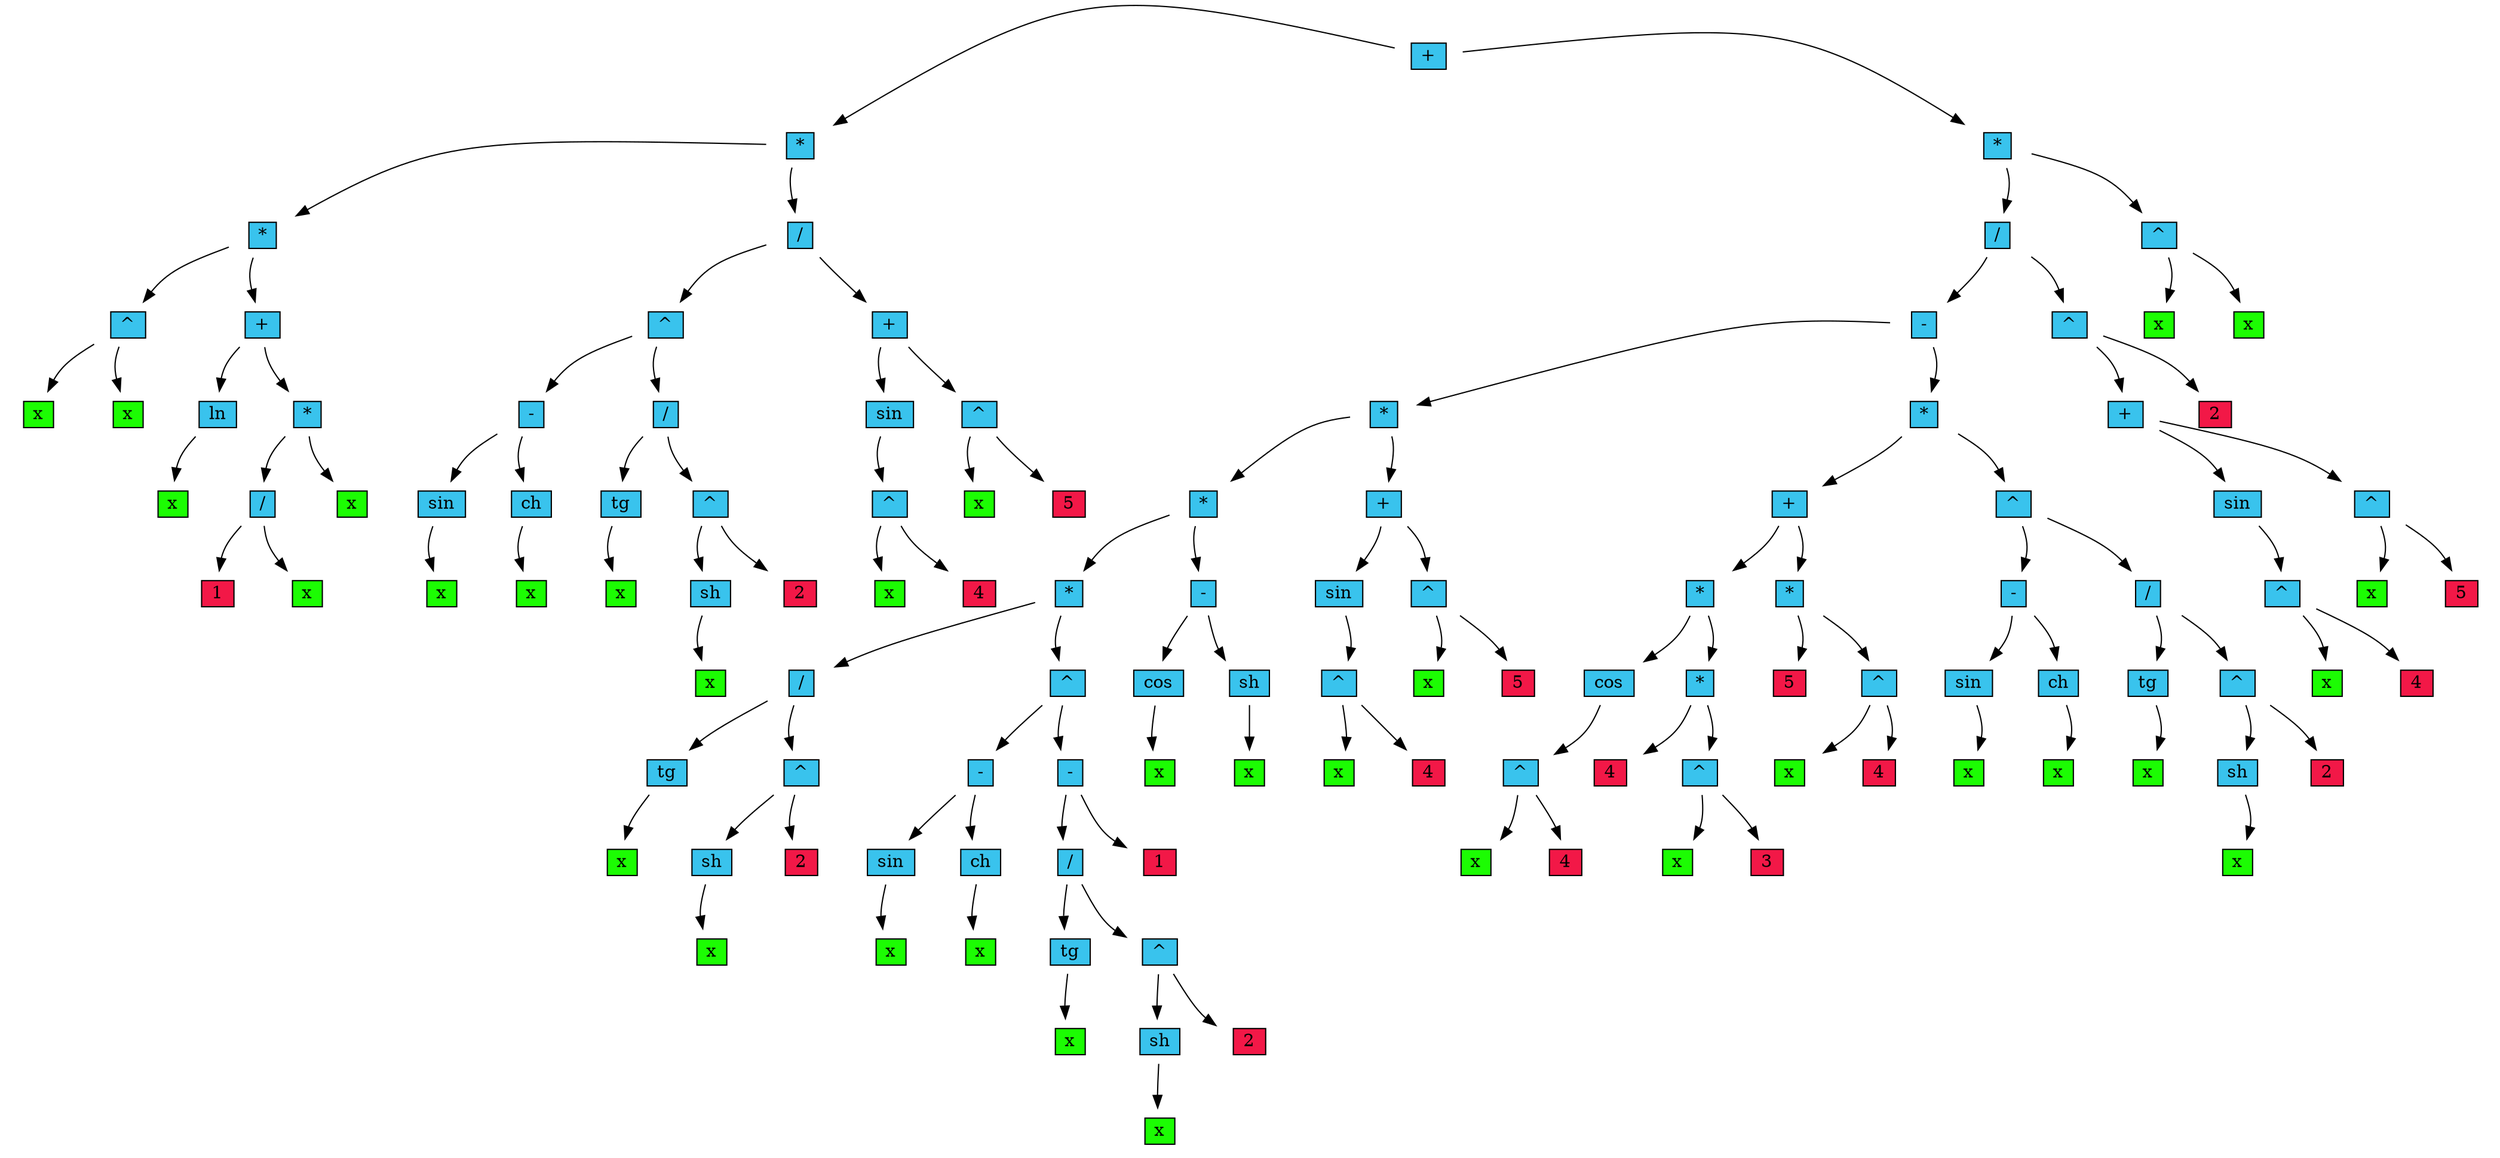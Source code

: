 digraph {
    rankdir = VR
    graph [splines = curved];
    bgcolor = "white";
    node [shape = "plaintext", style = "solid"];

                    node_0x604000002910
                    [
                        label=
                        <
                        <table border="0" cellborder="1" cellspacing="0">
                            <tr><td colspan="2" bgcolor = "#39c3ed">
 + </td>
                            </tr>
                        </table>
                        >
                    ]
                    

                    node_0x6040000028d0
                    [
                        label=
                        <
                        <table border="0" cellborder="1" cellspacing="0">
                            <tr><td colspan="2" bgcolor = "#39c3ed">
 * </td>
                            </tr>
                        </table>
                        >
                    ]
                    
                    node_0x604000002910 -> node_0x6040000028d0;

                    node_0x604000002890
                    [
                        label=
                        <
                        <table border="0" cellborder="1" cellspacing="0">
                            <tr><td colspan="2" bgcolor = "#39c3ed">
 * </td>
                            </tr>
                        </table>
                        >
                    ]
                    
                    node_0x6040000028d0 -> node_0x604000002890;

                    node_0x604000002850
                    [
                        label=
                        <
                        <table border="0" cellborder="1" cellspacing="0">
                            <tr><td colspan="2" bgcolor = "#39c3ed">
 ^ </td>
                            </tr>
                        </table>
                        >
                    ]
                    
                    node_0x604000002890 -> node_0x604000002850;

                    node_0x604000002810
                    [
                        label=
                        <
                        <table border="0" cellborder="1" cellspacing="0">
                            <tr><td colspan="2" bgcolor = "#1cfc03">
 x </td>
                            </tr>
                        </table>
                        >
                    ]
                    
                    node_0x604000002850 -> node_0x604000002810;

                    node_0x6040000027d0
                    [
                        label=
                        <
                        <table border="0" cellborder="1" cellspacing="0">
                            <tr><td colspan="2" bgcolor = "#1cfc03">
 x </td>
                            </tr>
                        </table>
                        >
                    ]
                    
                    node_0x604000002850 -> node_0x6040000027d0;

                    node_0x604000002790
                    [
                        label=
                        <
                        <table border="0" cellborder="1" cellspacing="0">
                            <tr><td colspan="2" bgcolor = "#39c3ed">
 + </td>
                            </tr>
                        </table>
                        >
                    ]
                    
                    node_0x604000002890 -> node_0x604000002790;

                    node_0x604000002750
                    [
                        label=
                        <
                        <table border="0" cellborder="1" cellspacing="0">
                            <tr><td colspan="2" bgcolor = "#39c3ed">
 ln </td>
                            </tr>
                        </table>
                        >
                    ]
                    
                    node_0x604000002790 -> node_0x604000002750;

                    node_0x6040000026d0
                    [
                        label=
                        <
                        <table border="0" cellborder="1" cellspacing="0">
                            <tr><td colspan="2" bgcolor = "#1cfc03">
 x </td>
                            </tr>
                        </table>
                        >
                    ]
                    
                    node_0x604000002750 -> node_0x6040000026d0;

                    node_0x604000002650
                    [
                        label=
                        <
                        <table border="0" cellborder="1" cellspacing="0">
                            <tr><td colspan="2" bgcolor = "#39c3ed">
 * </td>
                            </tr>
                        </table>
                        >
                    ]
                    
                    node_0x604000002790 -> node_0x604000002650;

                    node_0x604000002610
                    [
                        label=
                        <
                        <table border="0" cellborder="1" cellspacing="0">
                            <tr><td colspan="2" bgcolor = "#39c3ed">
 / </td>
                            </tr>
                        </table>
                        >
                    ]
                    
                    node_0x604000002650 -> node_0x604000002610;

                    node_0x6040000025d0
                    [
                        label=
                        <
                        <table border="0" cellborder="1" cellspacing="0">
                            <tr><td colspan="2" bgcolor = "#f21847">
 1 </td>
                            </tr>
                        </table>
                        >
                    ]
                    
                    node_0x604000002610 -> node_0x6040000025d0;

                    node_0x604000002590
                    [
                        label=
                        <
                        <table border="0" cellborder="1" cellspacing="0">
                            <tr><td colspan="2" bgcolor = "#1cfc03">
 x </td>
                            </tr>
                        </table>
                        >
                    ]
                    
                    node_0x604000002610 -> node_0x604000002590;

                    node_0x604000002550
                    [
                        label=
                        <
                        <table border="0" cellborder="1" cellspacing="0">
                            <tr><td colspan="2" bgcolor = "#1cfc03">
 x </td>
                            </tr>
                        </table>
                        >
                    ]
                    
                    node_0x604000002650 -> node_0x604000002550;

                    node_0x604000001ed0
                    [
                        label=
                        <
                        <table border="0" cellborder="1" cellspacing="0">
                            <tr><td colspan="2" bgcolor = "#39c3ed">
 / </td>
                            </tr>
                        </table>
                        >
                    ]
                    
                    node_0x6040000028d0 -> node_0x604000001ed0;

                    node_0x604000001f10
                    [
                        label=
                        <
                        <table border="0" cellborder="1" cellspacing="0">
                            <tr><td colspan="2" bgcolor = "#39c3ed">
 ^ </td>
                            </tr>
                        </table>
                        >
                    ]
                    
                    node_0x604000001ed0 -> node_0x604000001f10;

                    node_0x604000001f50
                    [
                        label=
                        <
                        <table border="0" cellborder="1" cellspacing="0">
                            <tr><td colspan="2" bgcolor = "#39c3ed">
 - </td>
                            </tr>
                        </table>
                        >
                    ]
                    
                    node_0x604000001f10 -> node_0x604000001f50;

                    node_0x604000001f90
                    [
                        label=
                        <
                        <table border="0" cellborder="1" cellspacing="0">
                            <tr><td colspan="2" bgcolor = "#39c3ed">
 sin </td>
                            </tr>
                        </table>
                        >
                    ]
                    
                    node_0x604000001f50 -> node_0x604000001f90;

                    node_0x604000001fd0
                    [
                        label=
                        <
                        <table border="0" cellborder="1" cellspacing="0">
                            <tr><td colspan="2" bgcolor = "#1cfc03">
 x </td>
                            </tr>
                        </table>
                        >
                    ]
                    
                    node_0x604000001f90 -> node_0x604000001fd0;

                    node_0x604000002010
                    [
                        label=
                        <
                        <table border="0" cellborder="1" cellspacing="0">
                            <tr><td colspan="2" bgcolor = "#39c3ed">
 ch </td>
                            </tr>
                        </table>
                        >
                    ]
                    
                    node_0x604000001f50 -> node_0x604000002010;

                    node_0x604000002050
                    [
                        label=
                        <
                        <table border="0" cellborder="1" cellspacing="0">
                            <tr><td colspan="2" bgcolor = "#1cfc03">
 x </td>
                            </tr>
                        </table>
                        >
                    ]
                    
                    node_0x604000002010 -> node_0x604000002050;

                    node_0x604000002090
                    [
                        label=
                        <
                        <table border="0" cellborder="1" cellspacing="0">
                            <tr><td colspan="2" bgcolor = "#39c3ed">
 / </td>
                            </tr>
                        </table>
                        >
                    ]
                    
                    node_0x604000001f10 -> node_0x604000002090;

                    node_0x6040000020d0
                    [
                        label=
                        <
                        <table border="0" cellborder="1" cellspacing="0">
                            <tr><td colspan="2" bgcolor = "#39c3ed">
 tg </td>
                            </tr>
                        </table>
                        >
                    ]
                    
                    node_0x604000002090 -> node_0x6040000020d0;

                    node_0x604000002110
                    [
                        label=
                        <
                        <table border="0" cellborder="1" cellspacing="0">
                            <tr><td colspan="2" bgcolor = "#1cfc03">
 x </td>
                            </tr>
                        </table>
                        >
                    ]
                    
                    node_0x6040000020d0 -> node_0x604000002110;

                    node_0x604000002150
                    [
                        label=
                        <
                        <table border="0" cellborder="1" cellspacing="0">
                            <tr><td colspan="2" bgcolor = "#39c3ed">
 ^ </td>
                            </tr>
                        </table>
                        >
                    ]
                    
                    node_0x604000002090 -> node_0x604000002150;

                    node_0x604000002190
                    [
                        label=
                        <
                        <table border="0" cellborder="1" cellspacing="0">
                            <tr><td colspan="2" bgcolor = "#39c3ed">
 sh </td>
                            </tr>
                        </table>
                        >
                    ]
                    
                    node_0x604000002150 -> node_0x604000002190;

                    node_0x6040000021d0
                    [
                        label=
                        <
                        <table border="0" cellborder="1" cellspacing="0">
                            <tr><td colspan="2" bgcolor = "#1cfc03">
 x </td>
                            </tr>
                        </table>
                        >
                    ]
                    
                    node_0x604000002190 -> node_0x6040000021d0;

                    node_0x604000002210
                    [
                        label=
                        <
                        <table border="0" cellborder="1" cellspacing="0">
                            <tr><td colspan="2" bgcolor = "#f21847">
 2 </td>
                            </tr>
                        </table>
                        >
                    ]
                    
                    node_0x604000002150 -> node_0x604000002210;

                    node_0x604000002250
                    [
                        label=
                        <
                        <table border="0" cellborder="1" cellspacing="0">
                            <tr><td colspan="2" bgcolor = "#39c3ed">
 + </td>
                            </tr>
                        </table>
                        >
                    ]
                    
                    node_0x604000001ed0 -> node_0x604000002250;

                    node_0x604000002290
                    [
                        label=
                        <
                        <table border="0" cellborder="1" cellspacing="0">
                            <tr><td colspan="2" bgcolor = "#39c3ed">
 sin </td>
                            </tr>
                        </table>
                        >
                    ]
                    
                    node_0x604000002250 -> node_0x604000002290;

                    node_0x6040000022d0
                    [
                        label=
                        <
                        <table border="0" cellborder="1" cellspacing="0">
                            <tr><td colspan="2" bgcolor = "#39c3ed">
 ^ </td>
                            </tr>
                        </table>
                        >
                    ]
                    
                    node_0x604000002290 -> node_0x6040000022d0;

                    node_0x604000002310
                    [
                        label=
                        <
                        <table border="0" cellborder="1" cellspacing="0">
                            <tr><td colspan="2" bgcolor = "#1cfc03">
 x </td>
                            </tr>
                        </table>
                        >
                    ]
                    
                    node_0x6040000022d0 -> node_0x604000002310;

                    node_0x604000002350
                    [
                        label=
                        <
                        <table border="0" cellborder="1" cellspacing="0">
                            <tr><td colspan="2" bgcolor = "#f21847">
 4 </td>
                            </tr>
                        </table>
                        >
                    ]
                    
                    node_0x6040000022d0 -> node_0x604000002350;

                    node_0x604000002390
                    [
                        label=
                        <
                        <table border="0" cellborder="1" cellspacing="0">
                            <tr><td colspan="2" bgcolor = "#39c3ed">
 ^ </td>
                            </tr>
                        </table>
                        >
                    ]
                    
                    node_0x604000002250 -> node_0x604000002390;

                    node_0x6040000023d0
                    [
                        label=
                        <
                        <table border="0" cellborder="1" cellspacing="0">
                            <tr><td colspan="2" bgcolor = "#1cfc03">
 x </td>
                            </tr>
                        </table>
                        >
                    ]
                    
                    node_0x604000002390 -> node_0x6040000023d0;

                    node_0x604000002410
                    [
                        label=
                        <
                        <table border="0" cellborder="1" cellspacing="0">
                            <tr><td colspan="2" bgcolor = "#f21847">
 5 </td>
                            </tr>
                        </table>
                        >
                    ]
                    
                    node_0x604000002390 -> node_0x604000002410;

                    node_0x604000001e90
                    [
                        label=
                        <
                        <table border="0" cellborder="1" cellspacing="0">
                            <tr><td colspan="2" bgcolor = "#39c3ed">
 * </td>
                            </tr>
                        </table>
                        >
                    ]
                    
                    node_0x604000002910 -> node_0x604000001e90;

                    node_0x604000001e50
                    [
                        label=
                        <
                        <table border="0" cellborder="1" cellspacing="0">
                            <tr><td colspan="2" bgcolor = "#39c3ed">
 / </td>
                            </tr>
                        </table>
                        >
                    ]
                    
                    node_0x604000001e90 -> node_0x604000001e50;

                    node_0x604000001e10
                    [
                        label=
                        <
                        <table border="0" cellborder="1" cellspacing="0">
                            <tr><td colspan="2" bgcolor = "#39c3ed">
 - </td>
                            </tr>
                        </table>
                        >
                    ]
                    
                    node_0x604000001e50 -> node_0x604000001e10;

                    node_0x604000001dd0
                    [
                        label=
                        <
                        <table border="0" cellborder="1" cellspacing="0">
                            <tr><td colspan="2" bgcolor = "#39c3ed">
 * </td>
                            </tr>
                        </table>
                        >
                    ]
                    
                    node_0x604000001e10 -> node_0x604000001dd0;

                    node_0x604000001d90
                    [
                        label=
                        <
                        <table border="0" cellborder="1" cellspacing="0">
                            <tr><td colspan="2" bgcolor = "#39c3ed">
 * </td>
                            </tr>
                        </table>
                        >
                    ]
                    
                    node_0x604000001dd0 -> node_0x604000001d90;

                    node_0x604000001d50
                    [
                        label=
                        <
                        <table border="0" cellborder="1" cellspacing="0">
                            <tr><td colspan="2" bgcolor = "#39c3ed">
 * </td>
                            </tr>
                        </table>
                        >
                    ]
                    
                    node_0x604000001d90 -> node_0x604000001d50;

                    node_0x604000001b90
                    [
                        label=
                        <
                        <table border="0" cellborder="1" cellspacing="0">
                            <tr><td colspan="2" bgcolor = "#39c3ed">
 / </td>
                            </tr>
                        </table>
                        >
                    ]
                    
                    node_0x604000001d50 -> node_0x604000001b90;

                    node_0x604000001bd0
                    [
                        label=
                        <
                        <table border="0" cellborder="1" cellspacing="0">
                            <tr><td colspan="2" bgcolor = "#39c3ed">
 tg </td>
                            </tr>
                        </table>
                        >
                    ]
                    
                    node_0x604000001b90 -> node_0x604000001bd0;

                    node_0x604000001c10
                    [
                        label=
                        <
                        <table border="0" cellborder="1" cellspacing="0">
                            <tr><td colspan="2" bgcolor = "#1cfc03">
 x </td>
                            </tr>
                        </table>
                        >
                    ]
                    
                    node_0x604000001bd0 -> node_0x604000001c10;

                    node_0x604000001c50
                    [
                        label=
                        <
                        <table border="0" cellborder="1" cellspacing="0">
                            <tr><td colspan="2" bgcolor = "#39c3ed">
 ^ </td>
                            </tr>
                        </table>
                        >
                    ]
                    
                    node_0x604000001b90 -> node_0x604000001c50;

                    node_0x604000001c90
                    [
                        label=
                        <
                        <table border="0" cellborder="1" cellspacing="0">
                            <tr><td colspan="2" bgcolor = "#39c3ed">
 sh </td>
                            </tr>
                        </table>
                        >
                    ]
                    
                    node_0x604000001c50 -> node_0x604000001c90;

                    node_0x604000001cd0
                    [
                        label=
                        <
                        <table border="0" cellborder="1" cellspacing="0">
                            <tr><td colspan="2" bgcolor = "#1cfc03">
 x </td>
                            </tr>
                        </table>
                        >
                    ]
                    
                    node_0x604000001c90 -> node_0x604000001cd0;

                    node_0x604000001d10
                    [
                        label=
                        <
                        <table border="0" cellborder="1" cellspacing="0">
                            <tr><td colspan="2" bgcolor = "#f21847">
 2 </td>
                            </tr>
                        </table>
                        >
                    ]
                    
                    node_0x604000001c50 -> node_0x604000001d10;

                    node_0x604000001b50
                    [
                        label=
                        <
                        <table border="0" cellborder="1" cellspacing="0">
                            <tr><td colspan="2" bgcolor = "#39c3ed">
 ^ </td>
                            </tr>
                        </table>
                        >
                    ]
                    
                    node_0x604000001d50 -> node_0x604000001b50;

                    node_0x604000001a10
                    [
                        label=
                        <
                        <table border="0" cellborder="1" cellspacing="0">
                            <tr><td colspan="2" bgcolor = "#39c3ed">
 - </td>
                            </tr>
                        </table>
                        >
                    ]
                    
                    node_0x604000001b50 -> node_0x604000001a10;

                    node_0x604000001a50
                    [
                        label=
                        <
                        <table border="0" cellborder="1" cellspacing="0">
                            <tr><td colspan="2" bgcolor = "#39c3ed">
 sin </td>
                            </tr>
                        </table>
                        >
                    ]
                    
                    node_0x604000001a10 -> node_0x604000001a50;

                    node_0x604000001a90
                    [
                        label=
                        <
                        <table border="0" cellborder="1" cellspacing="0">
                            <tr><td colspan="2" bgcolor = "#1cfc03">
 x </td>
                            </tr>
                        </table>
                        >
                    ]
                    
                    node_0x604000001a50 -> node_0x604000001a90;

                    node_0x604000001ad0
                    [
                        label=
                        <
                        <table border="0" cellborder="1" cellspacing="0">
                            <tr><td colspan="2" bgcolor = "#39c3ed">
 ch </td>
                            </tr>
                        </table>
                        >
                    ]
                    
                    node_0x604000001a10 -> node_0x604000001ad0;

                    node_0x604000001b10
                    [
                        label=
                        <
                        <table border="0" cellborder="1" cellspacing="0">
                            <tr><td colspan="2" bgcolor = "#1cfc03">
 x </td>
                            </tr>
                        </table>
                        >
                    ]
                    
                    node_0x604000001ad0 -> node_0x604000001b10;

                    node_0x6040000019d0
                    [
                        label=
                        <
                        <table border="0" cellborder="1" cellspacing="0">
                            <tr><td colspan="2" bgcolor = "#39c3ed">
 - </td>
                            </tr>
                        </table>
                        >
                    ]
                    
                    node_0x604000001b50 -> node_0x6040000019d0;

                    node_0x604000001810
                    [
                        label=
                        <
                        <table border="0" cellborder="1" cellspacing="0">
                            <tr><td colspan="2" bgcolor = "#39c3ed">
 / </td>
                            </tr>
                        </table>
                        >
                    ]
                    
                    node_0x6040000019d0 -> node_0x604000001810;

                    node_0x604000001850
                    [
                        label=
                        <
                        <table border="0" cellborder="1" cellspacing="0">
                            <tr><td colspan="2" bgcolor = "#39c3ed">
 tg </td>
                            </tr>
                        </table>
                        >
                    ]
                    
                    node_0x604000001810 -> node_0x604000001850;

                    node_0x604000001890
                    [
                        label=
                        <
                        <table border="0" cellborder="1" cellspacing="0">
                            <tr><td colspan="2" bgcolor = "#1cfc03">
 x </td>
                            </tr>
                        </table>
                        >
                    ]
                    
                    node_0x604000001850 -> node_0x604000001890;

                    node_0x6040000018d0
                    [
                        label=
                        <
                        <table border="0" cellborder="1" cellspacing="0">
                            <tr><td colspan="2" bgcolor = "#39c3ed">
 ^ </td>
                            </tr>
                        </table>
                        >
                    ]
                    
                    node_0x604000001810 -> node_0x6040000018d0;

                    node_0x604000001910
                    [
                        label=
                        <
                        <table border="0" cellborder="1" cellspacing="0">
                            <tr><td colspan="2" bgcolor = "#39c3ed">
 sh </td>
                            </tr>
                        </table>
                        >
                    ]
                    
                    node_0x6040000018d0 -> node_0x604000001910;

                    node_0x604000001950
                    [
                        label=
                        <
                        <table border="0" cellborder="1" cellspacing="0">
                            <tr><td colspan="2" bgcolor = "#1cfc03">
 x </td>
                            </tr>
                        </table>
                        >
                    ]
                    
                    node_0x604000001910 -> node_0x604000001950;

                    node_0x604000001990
                    [
                        label=
                        <
                        <table border="0" cellborder="1" cellspacing="0">
                            <tr><td colspan="2" bgcolor = "#f21847">
 2 </td>
                            </tr>
                        </table>
                        >
                    ]
                    
                    node_0x6040000018d0 -> node_0x604000001990;

                    node_0x6040000017d0
                    [
                        label=
                        <
                        <table border="0" cellborder="1" cellspacing="0">
                            <tr><td colspan="2" bgcolor = "#f21847">
 1 </td>
                            </tr>
                        </table>
                        >
                    ]
                    
                    node_0x6040000019d0 -> node_0x6040000017d0;

                    node_0x604000001790
                    [
                        label=
                        <
                        <table border="0" cellborder="1" cellspacing="0">
                            <tr><td colspan="2" bgcolor = "#39c3ed">
 - </td>
                            </tr>
                        </table>
                        >
                    ]
                    
                    node_0x604000001d90 -> node_0x604000001790;

                    node_0x604000001750
                    [
                        label=
                        <
                        <table border="0" cellborder="1" cellspacing="0">
                            <tr><td colspan="2" bgcolor = "#39c3ed">
 cos </td>
                            </tr>
                        </table>
                        >
                    ]
                    
                    node_0x604000001790 -> node_0x604000001750;

                    node_0x6040000016d0
                    [
                        label=
                        <
                        <table border="0" cellborder="1" cellspacing="0">
                            <tr><td colspan="2" bgcolor = "#1cfc03">
 x </td>
                            </tr>
                        </table>
                        >
                    ]
                    
                    node_0x604000001750 -> node_0x6040000016d0;

                    node_0x604000001650
                    [
                        label=
                        <
                        <table border="0" cellborder="1" cellspacing="0">
                            <tr><td colspan="2" bgcolor = "#39c3ed">
 sh </td>
                            </tr>
                        </table>
                        >
                    ]
                    
                    node_0x604000001790 -> node_0x604000001650;

                    node_0x6040000015d0
                    [
                        label=
                        <
                        <table border="0" cellborder="1" cellspacing="0">
                            <tr><td colspan="2" bgcolor = "#1cfc03">
 x </td>
                            </tr>
                        </table>
                        >
                    ]
                    
                    node_0x604000001650 -> node_0x6040000015d0;

                    node_0x604000001390
                    [
                        label=
                        <
                        <table border="0" cellborder="1" cellspacing="0">
                            <tr><td colspan="2" bgcolor = "#39c3ed">
 + </td>
                            </tr>
                        </table>
                        >
                    ]
                    
                    node_0x604000001dd0 -> node_0x604000001390;

                    node_0x6040000013d0
                    [
                        label=
                        <
                        <table border="0" cellborder="1" cellspacing="0">
                            <tr><td colspan="2" bgcolor = "#39c3ed">
 sin </td>
                            </tr>
                        </table>
                        >
                    ]
                    
                    node_0x604000001390 -> node_0x6040000013d0;

                    node_0x604000001410
                    [
                        label=
                        <
                        <table border="0" cellborder="1" cellspacing="0">
                            <tr><td colspan="2" bgcolor = "#39c3ed">
 ^ </td>
                            </tr>
                        </table>
                        >
                    ]
                    
                    node_0x6040000013d0 -> node_0x604000001410;

                    node_0x604000001450
                    [
                        label=
                        <
                        <table border="0" cellborder="1" cellspacing="0">
                            <tr><td colspan="2" bgcolor = "#1cfc03">
 x </td>
                            </tr>
                        </table>
                        >
                    ]
                    
                    node_0x604000001410 -> node_0x604000001450;

                    node_0x604000001490
                    [
                        label=
                        <
                        <table border="0" cellborder="1" cellspacing="0">
                            <tr><td colspan="2" bgcolor = "#f21847">
 4 </td>
                            </tr>
                        </table>
                        >
                    ]
                    
                    node_0x604000001410 -> node_0x604000001490;

                    node_0x6040000014d0
                    [
                        label=
                        <
                        <table border="0" cellborder="1" cellspacing="0">
                            <tr><td colspan="2" bgcolor = "#39c3ed">
 ^ </td>
                            </tr>
                        </table>
                        >
                    ]
                    
                    node_0x604000001390 -> node_0x6040000014d0;

                    node_0x604000001510
                    [
                        label=
                        <
                        <table border="0" cellborder="1" cellspacing="0">
                            <tr><td colspan="2" bgcolor = "#1cfc03">
 x </td>
                            </tr>
                        </table>
                        >
                    ]
                    
                    node_0x6040000014d0 -> node_0x604000001510;

                    node_0x604000001550
                    [
                        label=
                        <
                        <table border="0" cellborder="1" cellspacing="0">
                            <tr><td colspan="2" bgcolor = "#f21847">
 5 </td>
                            </tr>
                        </table>
                        >
                    ]
                    
                    node_0x6040000014d0 -> node_0x604000001550;

                    node_0x604000001350
                    [
                        label=
                        <
                        <table border="0" cellborder="1" cellspacing="0">
                            <tr><td colspan="2" bgcolor = "#39c3ed">
 * </td>
                            </tr>
                        </table>
                        >
                    ]
                    
                    node_0x604000001e10 -> node_0x604000001350;

                    node_0x604000001310
                    [
                        label=
                        <
                        <table border="0" cellborder="1" cellspacing="0">
                            <tr><td colspan="2" bgcolor = "#39c3ed">
 + </td>
                            </tr>
                        </table>
                        >
                    ]
                    
                    node_0x604000001350 -> node_0x604000001310;

                    node_0x6040000012d0
                    [
                        label=
                        <
                        <table border="0" cellborder="1" cellspacing="0">
                            <tr><td colspan="2" bgcolor = "#39c3ed">
 * </td>
                            </tr>
                        </table>
                        >
                    ]
                    
                    node_0x604000001310 -> node_0x6040000012d0;

                    node_0x604000001290
                    [
                        label=
                        <
                        <table border="0" cellborder="1" cellspacing="0">
                            <tr><td colspan="2" bgcolor = "#39c3ed">
 cos </td>
                            </tr>
                        </table>
                        >
                    ]
                    
                    node_0x6040000012d0 -> node_0x604000001290;

                    node_0x6040000011d0
                    [
                        label=
                        <
                        <table border="0" cellborder="1" cellspacing="0">
                            <tr><td colspan="2" bgcolor = "#39c3ed">
 ^ </td>
                            </tr>
                        </table>
                        >
                    ]
                    
                    node_0x604000001290 -> node_0x6040000011d0;

                    node_0x604000001210
                    [
                        label=
                        <
                        <table border="0" cellborder="1" cellspacing="0">
                            <tr><td colspan="2" bgcolor = "#1cfc03">
 x </td>
                            </tr>
                        </table>
                        >
                    ]
                    
                    node_0x6040000011d0 -> node_0x604000001210;

                    node_0x604000001250
                    [
                        label=
                        <
                        <table border="0" cellborder="1" cellspacing="0">
                            <tr><td colspan="2" bgcolor = "#f21847">
 4 </td>
                            </tr>
                        </table>
                        >
                    ]
                    
                    node_0x6040000011d0 -> node_0x604000001250;

                    node_0x604000001190
                    [
                        label=
                        <
                        <table border="0" cellborder="1" cellspacing="0">
                            <tr><td colspan="2" bgcolor = "#39c3ed">
 * </td>
                            </tr>
                        </table>
                        >
                    ]
                    
                    node_0x6040000012d0 -> node_0x604000001190;

                    node_0x604000001110
                    [
                        label=
                        <
                        <table border="0" cellborder="1" cellspacing="0">
                            <tr><td colspan="2" bgcolor = "#f21847">
 4 </td>
                            </tr>
                        </table>
                        >
                    ]
                    
                    node_0x604000001190 -> node_0x604000001110;

                    node_0x6040000010d0
                    [
                        label=
                        <
                        <table border="0" cellborder="1" cellspacing="0">
                            <tr><td colspan="2" bgcolor = "#39c3ed">
 ^ </td>
                            </tr>
                        </table>
                        >
                    ]
                    
                    node_0x604000001190 -> node_0x6040000010d0;

                    node_0x604000001090
                    [
                        label=
                        <
                        <table border="0" cellborder="1" cellspacing="0">
                            <tr><td colspan="2" bgcolor = "#1cfc03">
 x </td>
                            </tr>
                        </table>
                        >
                    ]
                    
                    node_0x6040000010d0 -> node_0x604000001090;

                    node_0x604000001050
                    [
                        label=
                        <
                        <table border="0" cellborder="1" cellspacing="0">
                            <tr><td colspan="2" bgcolor = "#f21847">
 3 </td>
                            </tr>
                        </table>
                        >
                    ]
                    
                    node_0x6040000010d0 -> node_0x604000001050;

                    node_0x604000000f50
                    [
                        label=
                        <
                        <table border="0" cellborder="1" cellspacing="0">
                            <tr><td colspan="2" bgcolor = "#39c3ed">
 * </td>
                            </tr>
                        </table>
                        >
                    ]
                    
                    node_0x604000001310 -> node_0x604000000f50;

                    node_0x604000000ed0
                    [
                        label=
                        <
                        <table border="0" cellborder="1" cellspacing="0">
                            <tr><td colspan="2" bgcolor = "#f21847">
 5 </td>
                            </tr>
                        </table>
                        >
                    ]
                    
                    node_0x604000000f50 -> node_0x604000000ed0;

                    node_0x604000000e90
                    [
                        label=
                        <
                        <table border="0" cellborder="1" cellspacing="0">
                            <tr><td colspan="2" bgcolor = "#39c3ed">
 ^ </td>
                            </tr>
                        </table>
                        >
                    ]
                    
                    node_0x604000000f50 -> node_0x604000000e90;

                    node_0x604000000e50
                    [
                        label=
                        <
                        <table border="0" cellborder="1" cellspacing="0">
                            <tr><td colspan="2" bgcolor = "#1cfc03">
 x </td>
                            </tr>
                        </table>
                        >
                    ]
                    
                    node_0x604000000e90 -> node_0x604000000e50;

                    node_0x604000000e10
                    [
                        label=
                        <
                        <table border="0" cellborder="1" cellspacing="0">
                            <tr><td colspan="2" bgcolor = "#f21847">
 4 </td>
                            </tr>
                        </table>
                        >
                    ]
                    
                    node_0x604000000e90 -> node_0x604000000e10;

                    node_0x604000000a10
                    [
                        label=
                        <
                        <table border="0" cellborder="1" cellspacing="0">
                            <tr><td colspan="2" bgcolor = "#39c3ed">
 ^ </td>
                            </tr>
                        </table>
                        >
                    ]
                    
                    node_0x604000001350 -> node_0x604000000a10;

                    node_0x604000000a50
                    [
                        label=
                        <
                        <table border="0" cellborder="1" cellspacing="0">
                            <tr><td colspan="2" bgcolor = "#39c3ed">
 - </td>
                            </tr>
                        </table>
                        >
                    ]
                    
                    node_0x604000000a10 -> node_0x604000000a50;

                    node_0x604000000a90
                    [
                        label=
                        <
                        <table border="0" cellborder="1" cellspacing="0">
                            <tr><td colspan="2" bgcolor = "#39c3ed">
 sin </td>
                            </tr>
                        </table>
                        >
                    ]
                    
                    node_0x604000000a50 -> node_0x604000000a90;

                    node_0x604000000ad0
                    [
                        label=
                        <
                        <table border="0" cellborder="1" cellspacing="0">
                            <tr><td colspan="2" bgcolor = "#1cfc03">
 x </td>
                            </tr>
                        </table>
                        >
                    ]
                    
                    node_0x604000000a90 -> node_0x604000000ad0;

                    node_0x604000000b10
                    [
                        label=
                        <
                        <table border="0" cellborder="1" cellspacing="0">
                            <tr><td colspan="2" bgcolor = "#39c3ed">
 ch </td>
                            </tr>
                        </table>
                        >
                    ]
                    
                    node_0x604000000a50 -> node_0x604000000b10;

                    node_0x604000000b50
                    [
                        label=
                        <
                        <table border="0" cellborder="1" cellspacing="0">
                            <tr><td colspan="2" bgcolor = "#1cfc03">
 x </td>
                            </tr>
                        </table>
                        >
                    ]
                    
                    node_0x604000000b10 -> node_0x604000000b50;

                    node_0x604000000b90
                    [
                        label=
                        <
                        <table border="0" cellborder="1" cellspacing="0">
                            <tr><td colspan="2" bgcolor = "#39c3ed">
 / </td>
                            </tr>
                        </table>
                        >
                    ]
                    
                    node_0x604000000a10 -> node_0x604000000b90;

                    node_0x604000000bd0
                    [
                        label=
                        <
                        <table border="0" cellborder="1" cellspacing="0">
                            <tr><td colspan="2" bgcolor = "#39c3ed">
 tg </td>
                            </tr>
                        </table>
                        >
                    ]
                    
                    node_0x604000000b90 -> node_0x604000000bd0;

                    node_0x604000000c10
                    [
                        label=
                        <
                        <table border="0" cellborder="1" cellspacing="0">
                            <tr><td colspan="2" bgcolor = "#1cfc03">
 x </td>
                            </tr>
                        </table>
                        >
                    ]
                    
                    node_0x604000000bd0 -> node_0x604000000c10;

                    node_0x604000000c50
                    [
                        label=
                        <
                        <table border="0" cellborder="1" cellspacing="0">
                            <tr><td colspan="2" bgcolor = "#39c3ed">
 ^ </td>
                            </tr>
                        </table>
                        >
                    ]
                    
                    node_0x604000000b90 -> node_0x604000000c50;

                    node_0x604000000c90
                    [
                        label=
                        <
                        <table border="0" cellborder="1" cellspacing="0">
                            <tr><td colspan="2" bgcolor = "#39c3ed">
 sh </td>
                            </tr>
                        </table>
                        >
                    ]
                    
                    node_0x604000000c50 -> node_0x604000000c90;

                    node_0x604000000cd0
                    [
                        label=
                        <
                        <table border="0" cellborder="1" cellspacing="0">
                            <tr><td colspan="2" bgcolor = "#1cfc03">
 x </td>
                            </tr>
                        </table>
                        >
                    ]
                    
                    node_0x604000000c90 -> node_0x604000000cd0;

                    node_0x604000000d10
                    [
                        label=
                        <
                        <table border="0" cellborder="1" cellspacing="0">
                            <tr><td colspan="2" bgcolor = "#f21847">
 2 </td>
                            </tr>
                        </table>
                        >
                    ]
                    
                    node_0x604000000c50 -> node_0x604000000d10;

                    node_0x6040000009d0
                    [
                        label=
                        <
                        <table border="0" cellborder="1" cellspacing="0">
                            <tr><td colspan="2" bgcolor = "#39c3ed">
 ^ </td>
                            </tr>
                        </table>
                        >
                    ]
                    
                    node_0x604000001e50 -> node_0x6040000009d0;

                    node_0x6040000007d0
                    [
                        label=
                        <
                        <table border="0" cellborder="1" cellspacing="0">
                            <tr><td colspan="2" bgcolor = "#39c3ed">
 + </td>
                            </tr>
                        </table>
                        >
                    ]
                    
                    node_0x6040000009d0 -> node_0x6040000007d0;

                    node_0x604000000810
                    [
                        label=
                        <
                        <table border="0" cellborder="1" cellspacing="0">
                            <tr><td colspan="2" bgcolor = "#39c3ed">
 sin </td>
                            </tr>
                        </table>
                        >
                    ]
                    
                    node_0x6040000007d0 -> node_0x604000000810;

                    node_0x604000000850
                    [
                        label=
                        <
                        <table border="0" cellborder="1" cellspacing="0">
                            <tr><td colspan="2" bgcolor = "#39c3ed">
 ^ </td>
                            </tr>
                        </table>
                        >
                    ]
                    
                    node_0x604000000810 -> node_0x604000000850;

                    node_0x604000000890
                    [
                        label=
                        <
                        <table border="0" cellborder="1" cellspacing="0">
                            <tr><td colspan="2" bgcolor = "#1cfc03">
 x </td>
                            </tr>
                        </table>
                        >
                    ]
                    
                    node_0x604000000850 -> node_0x604000000890;

                    node_0x6040000008d0
                    [
                        label=
                        <
                        <table border="0" cellborder="1" cellspacing="0">
                            <tr><td colspan="2" bgcolor = "#f21847">
 4 </td>
                            </tr>
                        </table>
                        >
                    ]
                    
                    node_0x604000000850 -> node_0x6040000008d0;

                    node_0x604000000910
                    [
                        label=
                        <
                        <table border="0" cellborder="1" cellspacing="0">
                            <tr><td colspan="2" bgcolor = "#39c3ed">
 ^ </td>
                            </tr>
                        </table>
                        >
                    ]
                    
                    node_0x6040000007d0 -> node_0x604000000910;

                    node_0x604000000950
                    [
                        label=
                        <
                        <table border="0" cellborder="1" cellspacing="0">
                            <tr><td colspan="2" bgcolor = "#1cfc03">
 x </td>
                            </tr>
                        </table>
                        >
                    ]
                    
                    node_0x604000000910 -> node_0x604000000950;

                    node_0x604000000990
                    [
                        label=
                        <
                        <table border="0" cellborder="1" cellspacing="0">
                            <tr><td colspan="2" bgcolor = "#f21847">
 5 </td>
                            </tr>
                        </table>
                        >
                    ]
                    
                    node_0x604000000910 -> node_0x604000000990;

                    node_0x604000000790
                    [
                        label=
                        <
                        <table border="0" cellborder="1" cellspacing="0">
                            <tr><td colspan="2" bgcolor = "#f21847">
 2 </td>
                            </tr>
                        </table>
                        >
                    ]
                    
                    node_0x6040000009d0 -> node_0x604000000790;

                    node_0x6040000006d0
                    [
                        label=
                        <
                        <table border="0" cellborder="1" cellspacing="0">
                            <tr><td colspan="2" bgcolor = "#39c3ed">
 ^ </td>
                            </tr>
                        </table>
                        >
                    ]
                    
                    node_0x604000001e90 -> node_0x6040000006d0;

                    node_0x604000000710
                    [
                        label=
                        <
                        <table border="0" cellborder="1" cellspacing="0">
                            <tr><td colspan="2" bgcolor = "#1cfc03">
 x </td>
                            </tr>
                        </table>
                        >
                    ]
                    
                    node_0x6040000006d0 -> node_0x604000000710;

                    node_0x604000000750
                    [
                        label=
                        <
                        <table border="0" cellborder="1" cellspacing="0">
                            <tr><td colspan="2" bgcolor = "#1cfc03">
 x </td>
                            </tr>
                        </table>
                        >
                    ]
                    
                    node_0x6040000006d0 -> node_0x604000000750;
}
